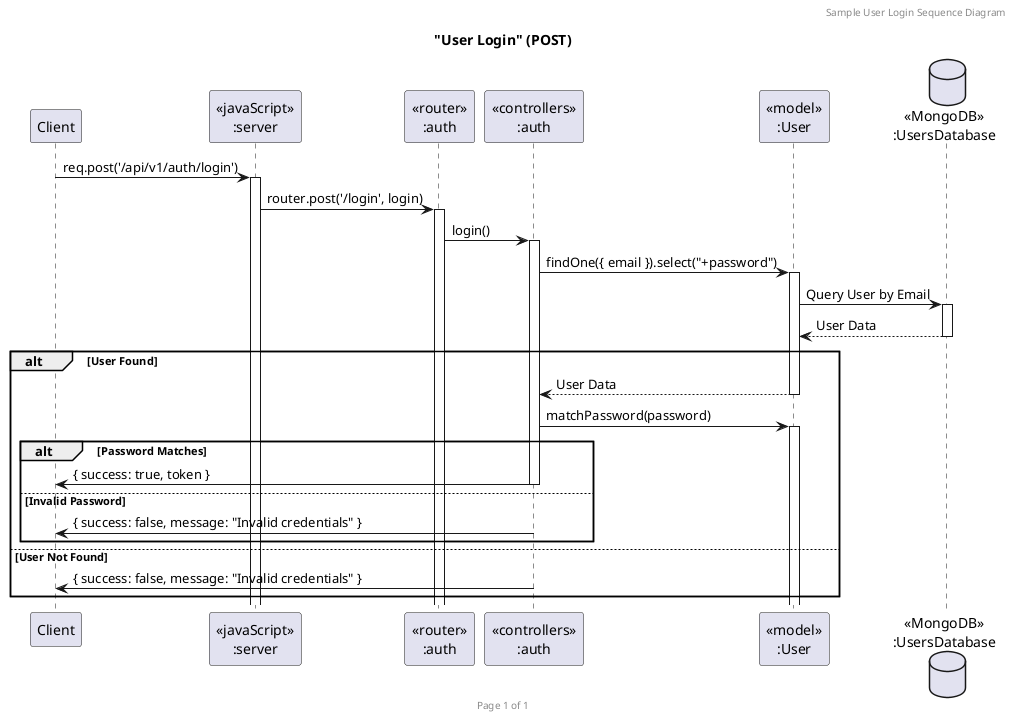 @startuml User Login (POST)

header Sample User Login Sequence Diagram
footer Page %page% of %lastpage%
title "User Login" (POST)

participant "Client" as client
participant "<<javaScript>>\n:server" as server
participant "<<router>>\n:auth" as routerAuth
participant "<<controllers>>\n:auth" as controllersAuth
participant "<<model>>\n:User" as modelUser
database "<<MongoDB>>\n:UsersDatabase" as UsersDatabase

client->server ++: req.post('/api/v1/auth/login')
server->routerAuth ++: router.post('/login', login)
routerAuth -> controllersAuth ++: login()
controllersAuth->modelUser ++: findOne({ email }).select("+password")
modelUser -> UsersDatabase ++: Query User by Email
UsersDatabase --> modelUser --: User Data

alt User Found
  modelUser --> controllersAuth --: User Data
  controllersAuth->modelUser ++: matchPassword(password)

  alt Password Matches
    controllersAuth->client --: { success: true, token }
  else Invalid Password
    controllersAuth->client --: { success: false, message: "Invalid credentials" }
  end alt

else User Not Found
  controllersAuth->client --: { success: false, message: "Invalid credentials" }
end alt

@enduml
